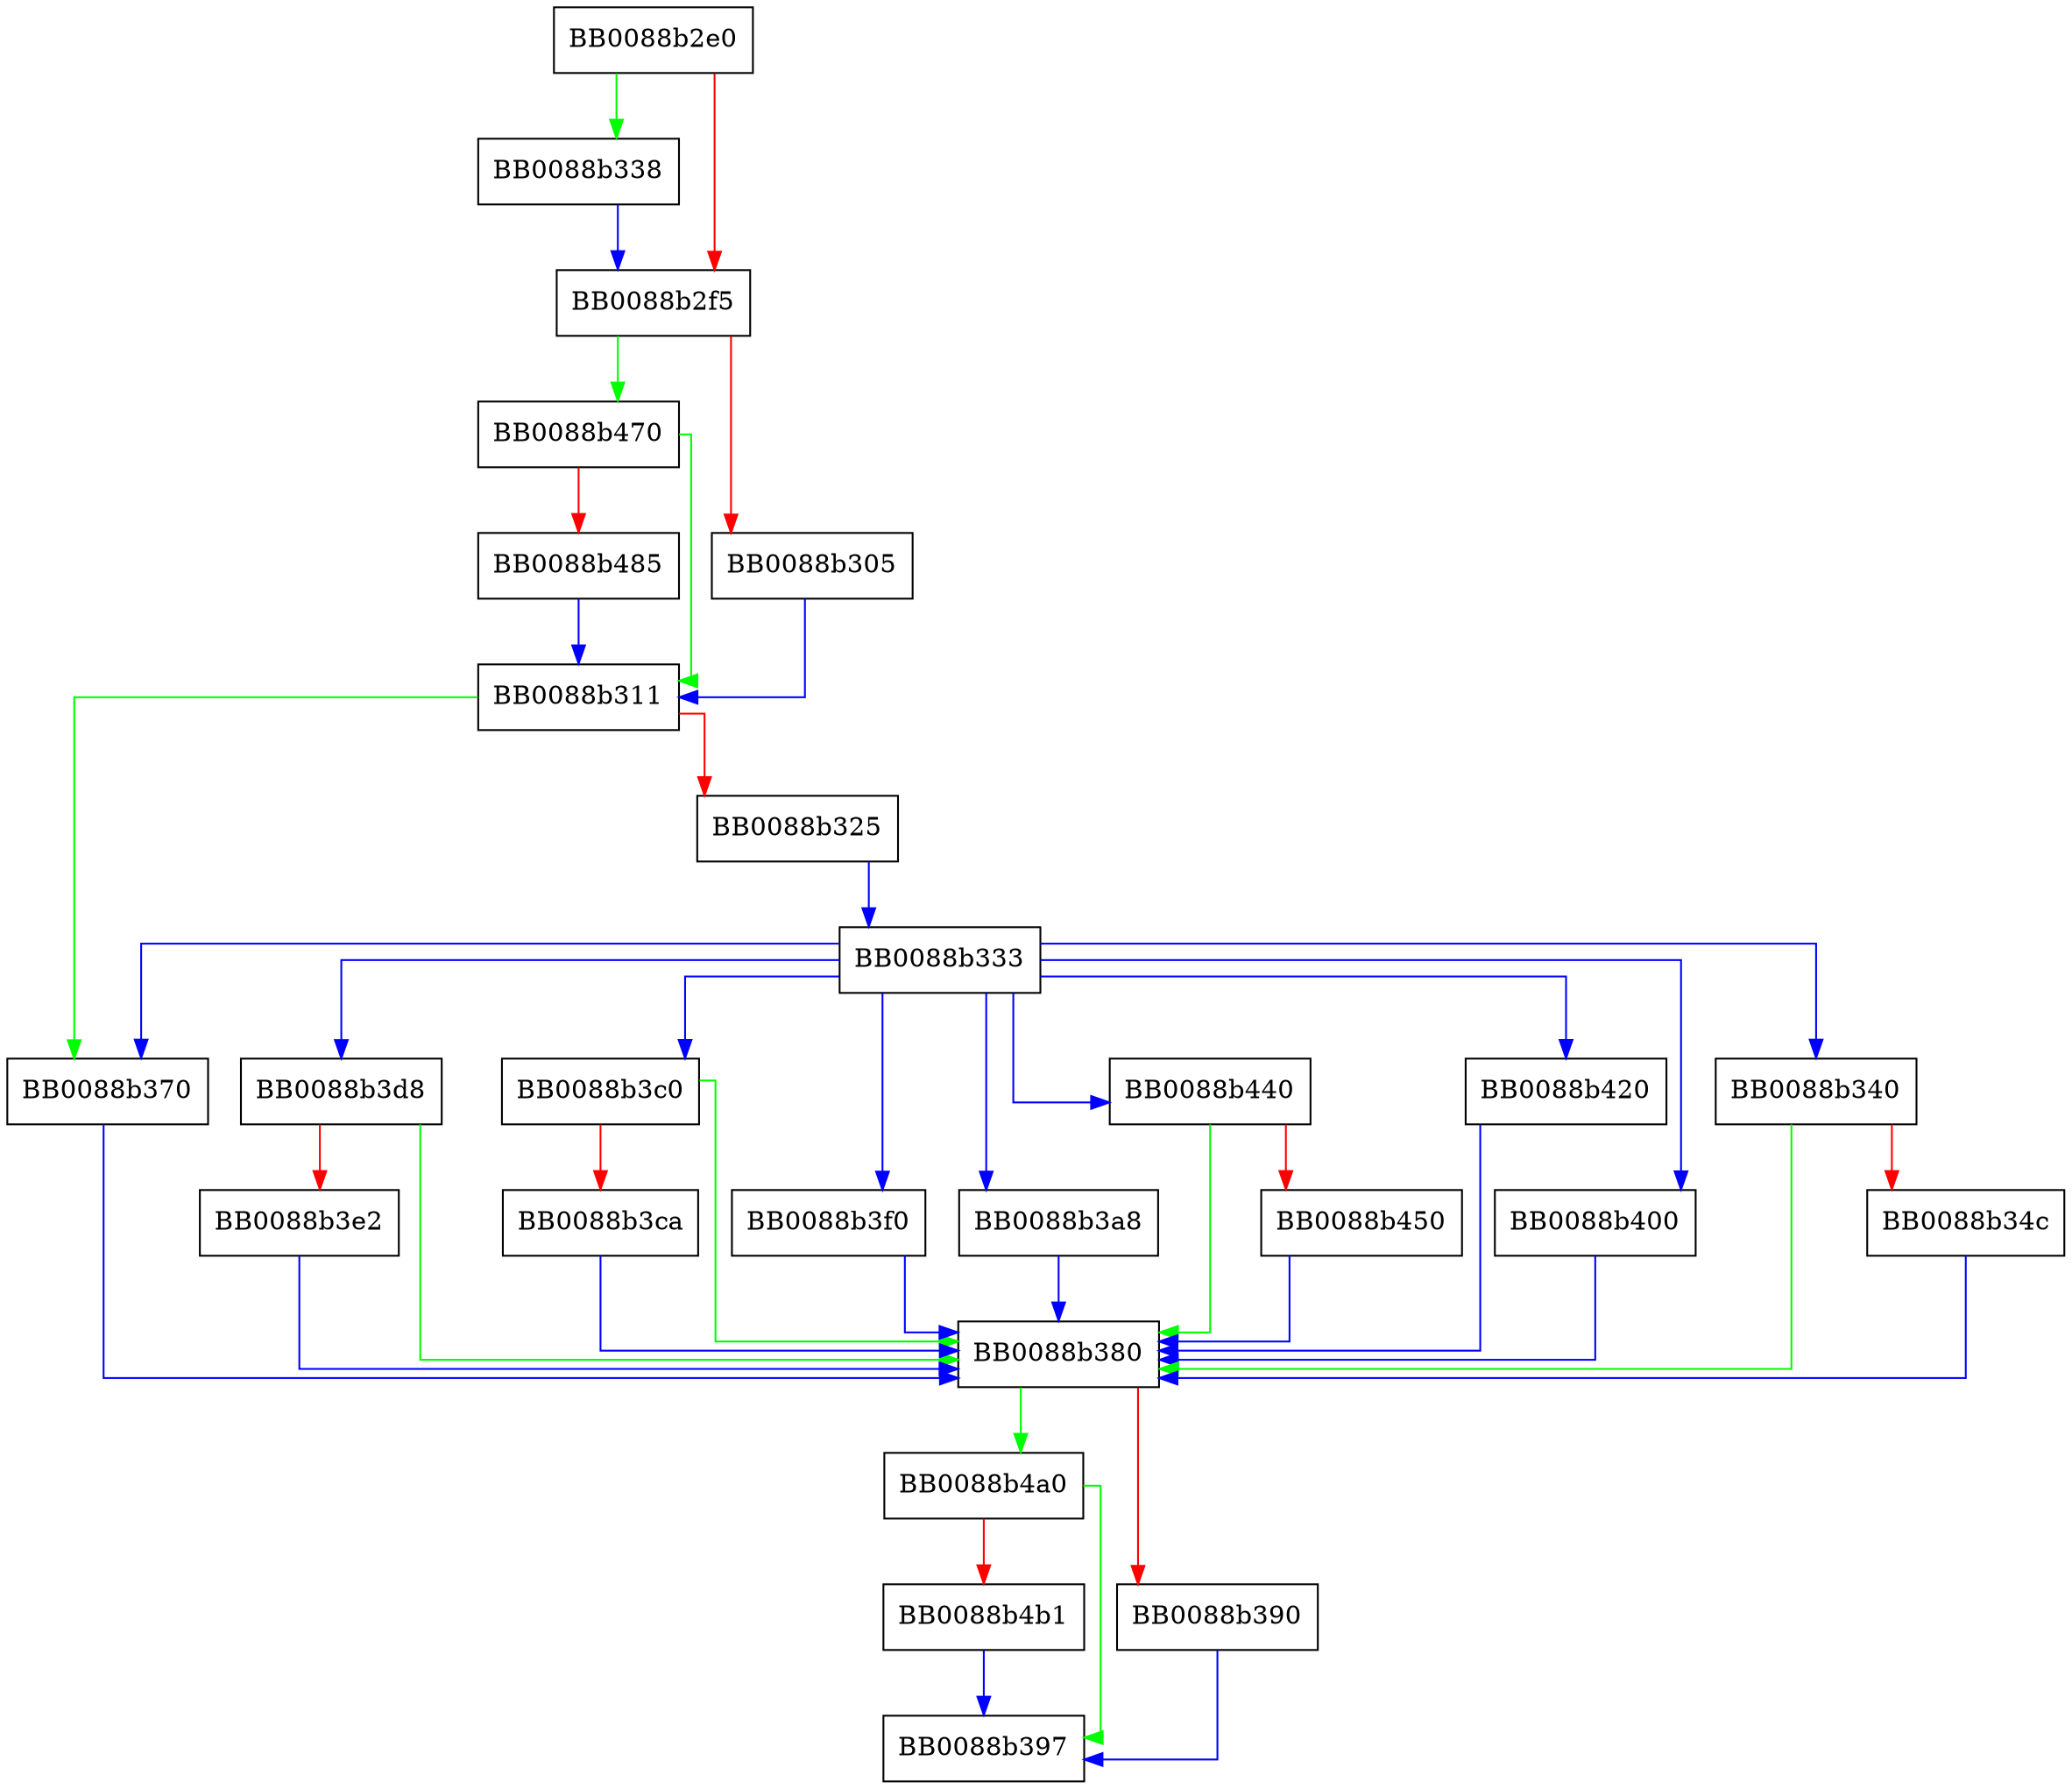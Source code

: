 digraph mallopt {
  node [shape="box"];
  graph [splines=ortho];
  BB0088b2e0 -> BB0088b338 [color="green"];
  BB0088b2e0 -> BB0088b2f5 [color="red"];
  BB0088b2f5 -> BB0088b470 [color="green"];
  BB0088b2f5 -> BB0088b305 [color="red"];
  BB0088b305 -> BB0088b311 [color="blue"];
  BB0088b311 -> BB0088b370 [color="green"];
  BB0088b311 -> BB0088b325 [color="red"];
  BB0088b325 -> BB0088b333 [color="blue"];
  BB0088b333 -> BB0088b3d8 [color="blue"];
  BB0088b333 -> BB0088b3c0 [color="blue"];
  BB0088b333 -> BB0088b3f0 [color="blue"];
  BB0088b333 -> BB0088b370 [color="blue"];
  BB0088b333 -> BB0088b3a8 [color="blue"];
  BB0088b333 -> BB0088b440 [color="blue"];
  BB0088b333 -> BB0088b400 [color="blue"];
  BB0088b333 -> BB0088b420 [color="blue"];
  BB0088b333 -> BB0088b340 [color="blue"];
  BB0088b338 -> BB0088b2f5 [color="blue"];
  BB0088b340 -> BB0088b380 [color="green"];
  BB0088b340 -> BB0088b34c [color="red"];
  BB0088b34c -> BB0088b380 [color="blue"];
  BB0088b370 -> BB0088b380 [color="blue"];
  BB0088b380 -> BB0088b4a0 [color="green"];
  BB0088b380 -> BB0088b390 [color="red"];
  BB0088b390 -> BB0088b397 [color="blue"];
  BB0088b3a8 -> BB0088b380 [color="blue"];
  BB0088b3c0 -> BB0088b380 [color="green"];
  BB0088b3c0 -> BB0088b3ca [color="red"];
  BB0088b3ca -> BB0088b380 [color="blue"];
  BB0088b3d8 -> BB0088b380 [color="green"];
  BB0088b3d8 -> BB0088b3e2 [color="red"];
  BB0088b3e2 -> BB0088b380 [color="blue"];
  BB0088b3f0 -> BB0088b380 [color="blue"];
  BB0088b400 -> BB0088b380 [color="blue"];
  BB0088b420 -> BB0088b380 [color="blue"];
  BB0088b440 -> BB0088b380 [color="green"];
  BB0088b440 -> BB0088b450 [color="red"];
  BB0088b450 -> BB0088b380 [color="blue"];
  BB0088b470 -> BB0088b311 [color="green"];
  BB0088b470 -> BB0088b485 [color="red"];
  BB0088b485 -> BB0088b311 [color="blue"];
  BB0088b4a0 -> BB0088b397 [color="green"];
  BB0088b4a0 -> BB0088b4b1 [color="red"];
  BB0088b4b1 -> BB0088b397 [color="blue"];
}